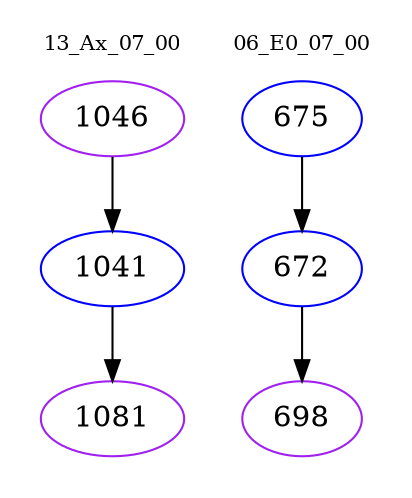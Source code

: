digraph{
subgraph cluster_0 {
color = white
label = "13_Ax_07_00";
fontsize=10;
T0_1046 [label="1046", color="purple"]
T0_1046 -> T0_1041 [color="black"]
T0_1041 [label="1041", color="blue"]
T0_1041 -> T0_1081 [color="black"]
T0_1081 [label="1081", color="purple"]
}
subgraph cluster_1 {
color = white
label = "06_E0_07_00";
fontsize=10;
T1_675 [label="675", color="blue"]
T1_675 -> T1_672 [color="black"]
T1_672 [label="672", color="blue"]
T1_672 -> T1_698 [color="black"]
T1_698 [label="698", color="purple"]
}
}
